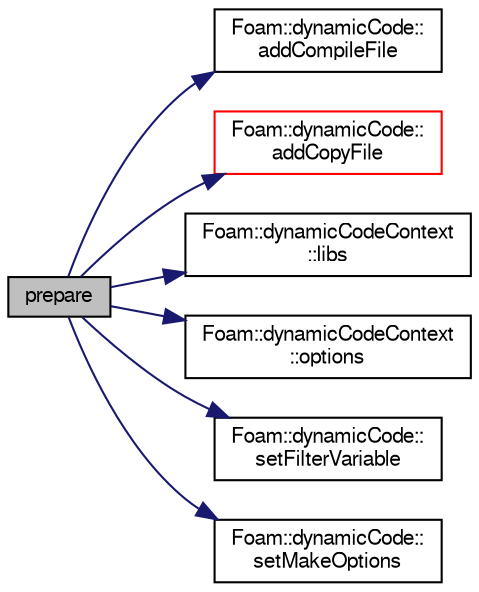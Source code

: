 digraph "prepare"
{
  bgcolor="transparent";
  edge [fontname="FreeSans",fontsize="10",labelfontname="FreeSans",labelfontsize="10"];
  node [fontname="FreeSans",fontsize="10",shape=record];
  rankdir="LR";
  Node5 [label="prepare",height=0.2,width=0.4,color="black", fillcolor="grey75", style="filled", fontcolor="black"];
  Node5 -> Node6 [color="midnightblue",fontsize="10",style="solid",fontname="FreeSans"];
  Node6 [label="Foam::dynamicCode::\laddCompileFile",height=0.2,width=0.4,color="black",URL="$a26070.html#ab932e125a2e17fa04beab188c1781840",tooltip="Add a file template name, which will be found and filtered. "];
  Node5 -> Node7 [color="midnightblue",fontsize="10",style="solid",fontname="FreeSans"];
  Node7 [label="Foam::dynamicCode::\laddCopyFile",height=0.2,width=0.4,color="red",URL="$a26070.html#a3e6d06804baa008db6c1acb729a67335",tooltip="Add a file template name, which will be found and filtered. "];
  Node5 -> Node20 [color="midnightblue",fontsize="10",style="solid",fontname="FreeSans"];
  Node20 [label="Foam::dynamicCodeContext\l::libs",height=0.2,width=0.4,color="black",URL="$a26074.html#a6d4537db4dcb9f9c798f4a4871bc489c",tooltip="Return the code-libs. "];
  Node5 -> Node21 [color="midnightblue",fontsize="10",style="solid",fontname="FreeSans"];
  Node21 [label="Foam::dynamicCodeContext\l::options",height=0.2,width=0.4,color="black",URL="$a26074.html#a3364e23633f2d2376c52e757358f81e0",tooltip="Return the code-options. "];
  Node5 -> Node13 [color="midnightblue",fontsize="10",style="solid",fontname="FreeSans"];
  Node13 [label="Foam::dynamicCode::\lsetFilterVariable",height=0.2,width=0.4,color="black",URL="$a26070.html#a80f44414f16a1884b0be910ab4b85e1c",tooltip="Define a filter variable. "];
  Node5 -> Node22 [color="midnightblue",fontsize="10",style="solid",fontname="FreeSans"];
  Node22 [label="Foam::dynamicCode::\lsetMakeOptions",height=0.2,width=0.4,color="black",URL="$a26070.html#af9654a82113736449bf71b216516e550",tooltip="Define contents for Make/options. "];
}
